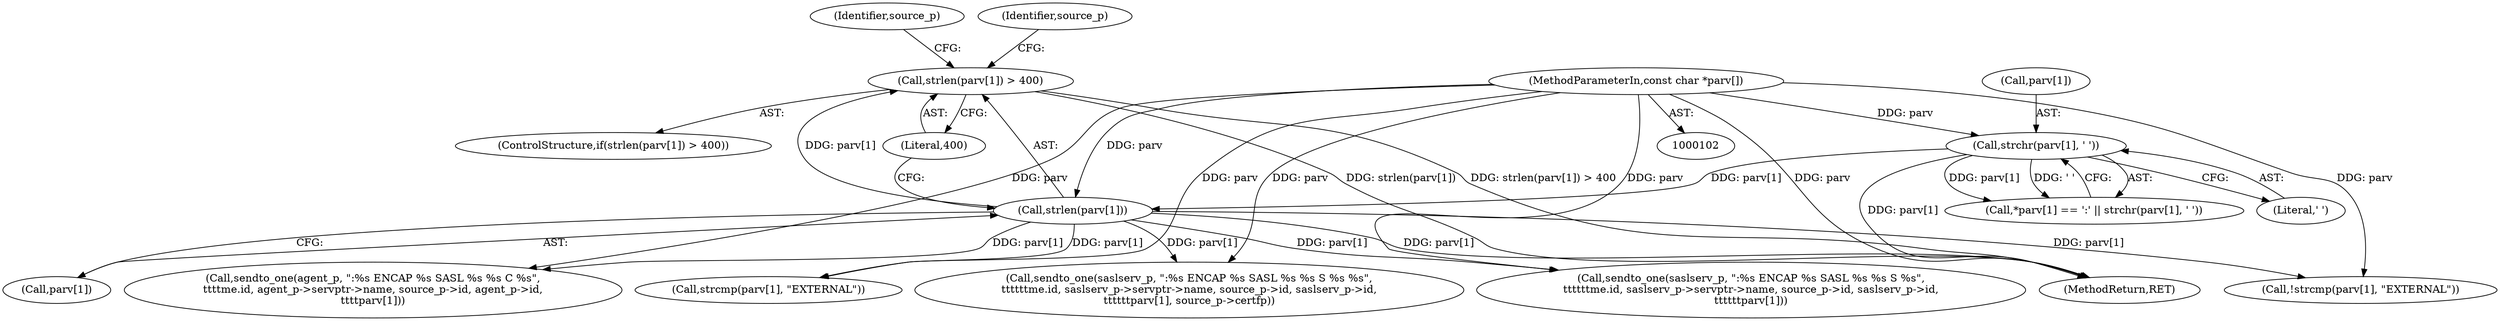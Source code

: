 digraph "0_charybdis_818a3fda944b26d4814132cee14cfda4ea4aa824@API" {
"1000215" [label="(Call,strlen(parv[1]) > 400)"];
"1000216" [label="(Call,strlen(parv[1]))"];
"1000146" [label="(Call,strchr(parv[1], ' '))"];
"1000106" [label="(MethodParameterIn,const char *parv[])"];
"1000147" [label="(Call,parv[1])"];
"1000220" [label="(Literal,400)"];
"1000217" [label="(Call,parv[1])"];
"1000303" [label="(Call,strcmp(parv[1], \"EXTERNAL\"))"];
"1000368" [label="(Call,sendto_one(agent_p, \":%s ENCAP %s SASL %s %s C %s\",\n\t\t\t\tme.id, agent_p->servptr->name, source_p->id, agent_p->id,\n\t\t\t\tparv[1]))"];
"1000106" [label="(MethodParameterIn,const char *parv[])"];
"1000150" [label="(Literal,' ')"];
"1000396" [label="(MethodReturn,RET)"];
"1000244" [label="(Identifier,source_p)"];
"1000139" [label="(Call,*parv[1] == ':' || strchr(parv[1], ' '))"];
"1000214" [label="(ControlStructure,if(strlen(parv[1]) > 400))"];
"1000146" [label="(Call,strchr(parv[1], ' '))"];
"1000302" [label="(Call,!strcmp(parv[1], \"EXTERNAL\"))"];
"1000337" [label="(Call,sendto_one(saslserv_p, \":%s ENCAP %s SASL %s %s S %s\",\n\t\t\t\t\t\tme.id, saslserv_p->servptr->name, source_p->id, saslserv_p->id,\n\t\t\t\t\t\tparv[1]))"];
"1000313" [label="(Call,sendto_one(saslserv_p, \":%s ENCAP %s SASL %s %s S %s %s\",\n\t\t\t\t\t\tme.id, saslserv_p->servptr->name, source_p->id, saslserv_p->id,\n\t\t\t\t\t\tparv[1], source_p->certfp))"];
"1000223" [label="(Identifier,source_p)"];
"1000216" [label="(Call,strlen(parv[1]))"];
"1000215" [label="(Call,strlen(parv[1]) > 400)"];
"1000215" -> "1000214"  [label="AST: "];
"1000215" -> "1000220"  [label="CFG: "];
"1000216" -> "1000215"  [label="AST: "];
"1000220" -> "1000215"  [label="AST: "];
"1000223" -> "1000215"  [label="CFG: "];
"1000244" -> "1000215"  [label="CFG: "];
"1000215" -> "1000396"  [label="DDG: strlen(parv[1])"];
"1000215" -> "1000396"  [label="DDG: strlen(parv[1]) > 400"];
"1000216" -> "1000215"  [label="DDG: parv[1]"];
"1000216" -> "1000217"  [label="CFG: "];
"1000217" -> "1000216"  [label="AST: "];
"1000220" -> "1000216"  [label="CFG: "];
"1000216" -> "1000396"  [label="DDG: parv[1]"];
"1000146" -> "1000216"  [label="DDG: parv[1]"];
"1000106" -> "1000216"  [label="DDG: parv"];
"1000216" -> "1000302"  [label="DDG: parv[1]"];
"1000216" -> "1000303"  [label="DDG: parv[1]"];
"1000216" -> "1000313"  [label="DDG: parv[1]"];
"1000216" -> "1000337"  [label="DDG: parv[1]"];
"1000216" -> "1000368"  [label="DDG: parv[1]"];
"1000146" -> "1000139"  [label="AST: "];
"1000146" -> "1000150"  [label="CFG: "];
"1000147" -> "1000146"  [label="AST: "];
"1000150" -> "1000146"  [label="AST: "];
"1000139" -> "1000146"  [label="CFG: "];
"1000146" -> "1000396"  [label="DDG: parv[1]"];
"1000146" -> "1000139"  [label="DDG: parv[1]"];
"1000146" -> "1000139"  [label="DDG: ' '"];
"1000106" -> "1000146"  [label="DDG: parv"];
"1000106" -> "1000102"  [label="AST: "];
"1000106" -> "1000396"  [label="DDG: parv"];
"1000106" -> "1000302"  [label="DDG: parv"];
"1000106" -> "1000303"  [label="DDG: parv"];
"1000106" -> "1000313"  [label="DDG: parv"];
"1000106" -> "1000337"  [label="DDG: parv"];
"1000106" -> "1000368"  [label="DDG: parv"];
}
